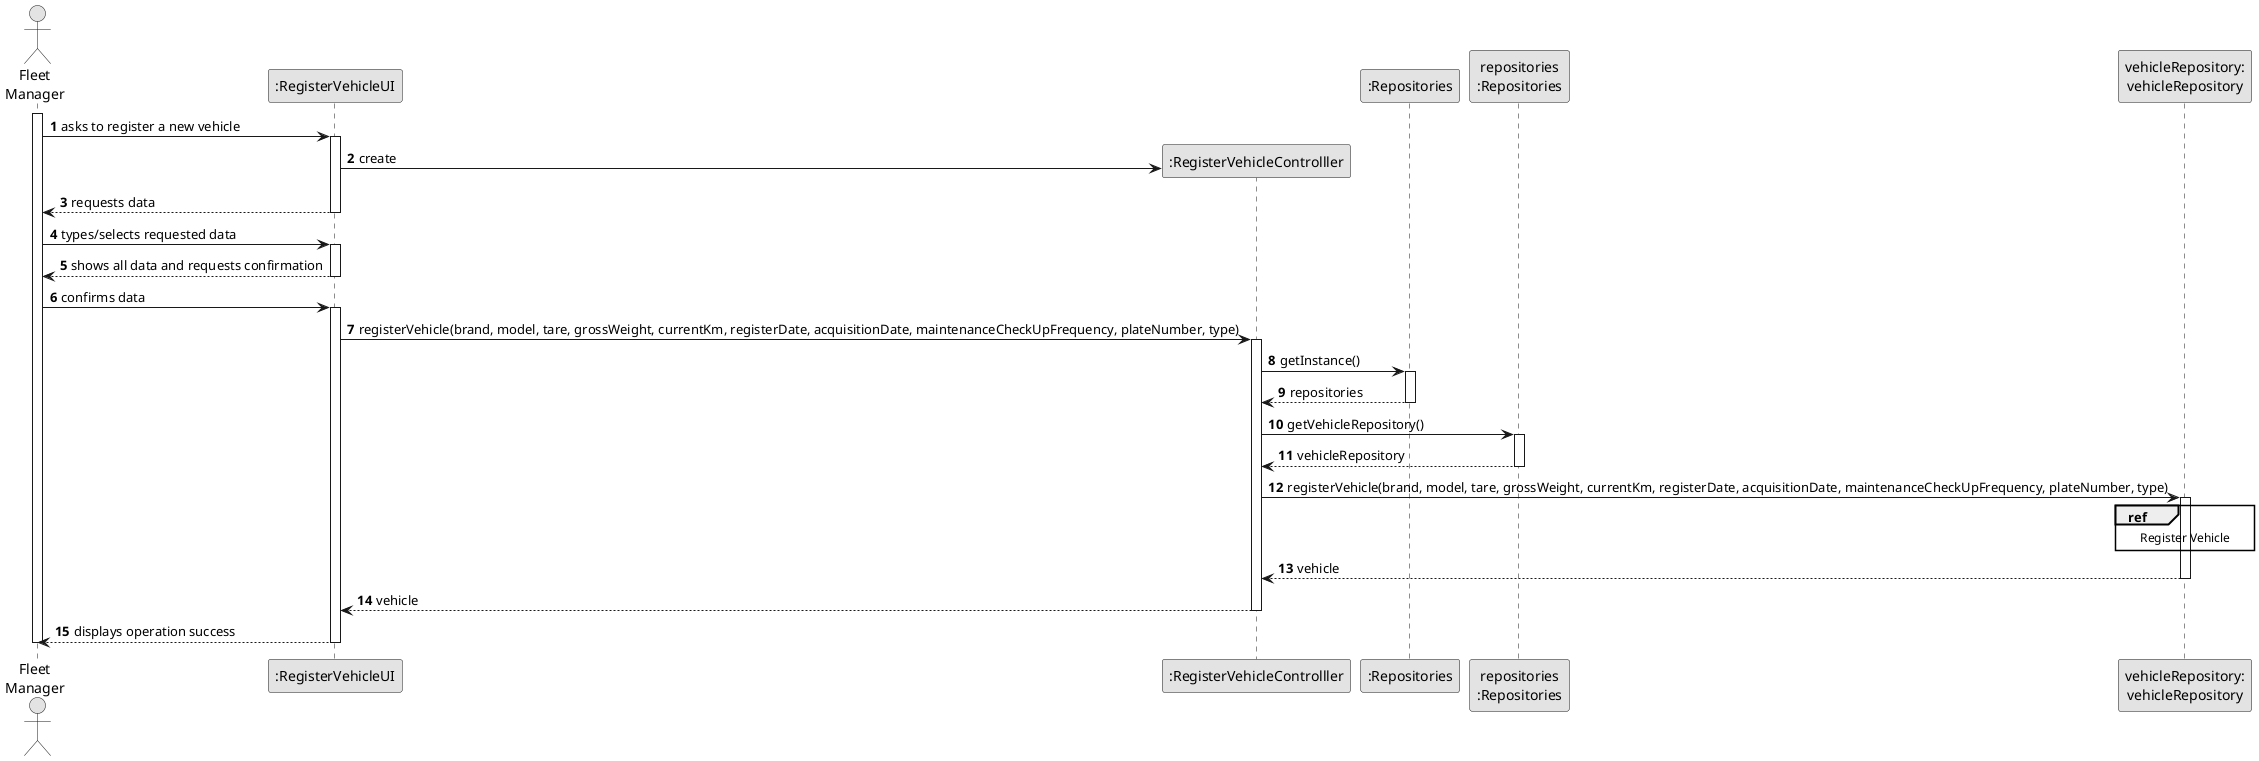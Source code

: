 @startuml
skinparam monochrome true
skinparam packageStyle rectangle
skinparam shadowing false

autonumber

'hide footbox
actor "Fleet\nManager" as FM
participant ":RegisterVehicleUI" as UI
participant ":RegisterVehicleControlller" as CTRL
participant ":Repositories" as REP
participant "repositories\n:Repositories" as REPS
participant "vehicleRepository:\nvehicleRepository" as vehicleRepository

activate FM

    FM -> UI : asks to register a new vehicle
    activate UI

        UI -> CTRL** : create

    UI --> FM : requests data
    deactivate UI

    FM -> UI : types/selects requested data
    activate UI

    UI --> FM : shows all data and requests confirmation
    deactivate UI

    FM -> UI : confirms data
    activate UI

        UI -> CTRL: registerVehicle(brand, model, tare, grossWeight, currentKm, registerDate, acquisitionDate, maintenanceCheckUpFrequency, plateNumber, type)
        activate CTRL

            CTRL -> REP: getInstance()
            activate REP

            REP --> CTRL: repositories
            deactivate REP

            CTRL -> REPS: getVehicleRepository()
            activate REPS

            REPS --> CTRL: vehicleRepository
            deactivate REPS

            CTRL -> vehicleRepository: registerVehicle(brand, model, tare, grossWeight, currentKm, registerDate, acquisitionDate, maintenanceCheckUpFrequency, plateNumber, type)
            activate vehicleRepository

                ref over vehicleRepository
                    Register Vehicle
                end ref

            vehicleRepository --> CTRL: vehicle
            deactivate vehicleRepository

        CTRL --> UI: vehicle
        deactivate CTRL

    UI --> FM : displays operation success
    deactivate UI

deactivate FM

@enduml